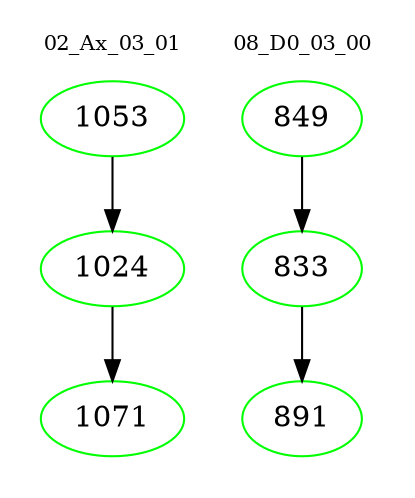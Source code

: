 digraph{
subgraph cluster_0 {
color = white
label = "02_Ax_03_01";
fontsize=10;
T0_1053 [label="1053", color="green"]
T0_1053 -> T0_1024 [color="black"]
T0_1024 [label="1024", color="green"]
T0_1024 -> T0_1071 [color="black"]
T0_1071 [label="1071", color="green"]
}
subgraph cluster_1 {
color = white
label = "08_D0_03_00";
fontsize=10;
T1_849 [label="849", color="green"]
T1_849 -> T1_833 [color="black"]
T1_833 [label="833", color="green"]
T1_833 -> T1_891 [color="black"]
T1_891 [label="891", color="green"]
}
}
